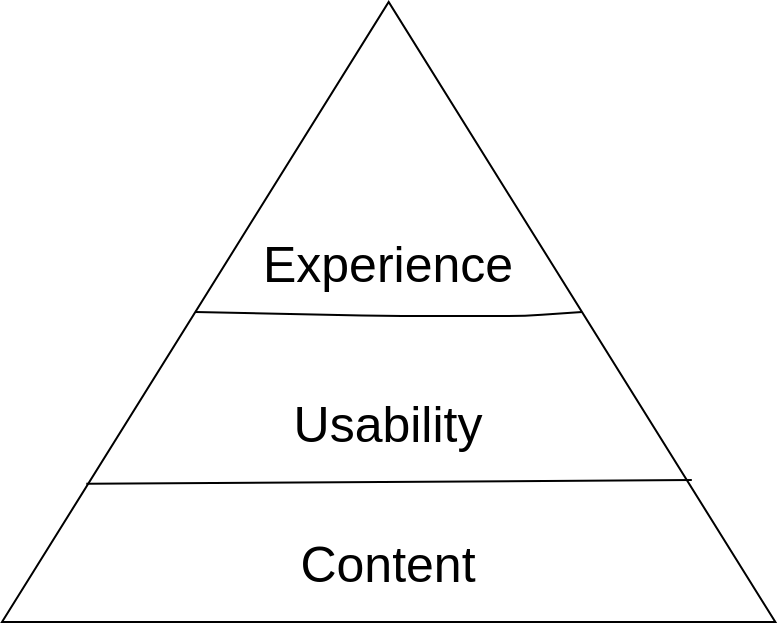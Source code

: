 <mxfile version="12.9.3" type="google"><diagram id="NOzs7TVsI_EEyu80v4m5" name="Page-1"><mxGraphModel dx="868" dy="460" grid="1" gridSize="10" guides="1" tooltips="1" connect="1" arrows="1" fold="1" page="1" pageScale="1" pageWidth="1169" pageHeight="827" math="0" shadow="0"><root><mxCell id="0"/><mxCell id="1" parent="0"/><mxCell id="jP4jaZiMt7Q3f3EGUPY0-1" value="" style="triangle;whiteSpace=wrap;html=1;direction=north;" vertex="1" parent="1"><mxGeometry x="210" y="120" width="386.67" height="310" as="geometry"/></mxCell><mxCell id="jP4jaZiMt7Q3f3EGUPY0-2" value="" style="endArrow=none;html=1;entryX=0.5;entryY=1;entryDx=0;entryDy=0;exitX=0.5;exitY=0;exitDx=0;exitDy=0;" edge="1" parent="1" source="jP4jaZiMt7Q3f3EGUPY0-1" target="jP4jaZiMt7Q3f3EGUPY0-1"><mxGeometry width="50" height="50" relative="1" as="geometry"><mxPoint x="320" y="277" as="sourcePoint"/><mxPoint x="487.242" y="276.9" as="targetPoint"/><Array as="points"><mxPoint x="400" y="277"/><mxPoint x="470" y="277"/></Array></mxGeometry></mxCell><mxCell id="jP4jaZiMt7Q3f3EGUPY0-3" value="" style="endArrow=none;html=1;entryX=0.229;entryY=0.892;entryDx=0;entryDy=0;entryPerimeter=0;exitX=0.223;exitY=0.109;exitDx=0;exitDy=0;exitPerimeter=0;" edge="1" parent="1" source="jP4jaZiMt7Q3f3EGUPY0-1" target="jP4jaZiMt7Q3f3EGUPY0-1"><mxGeometry width="50" height="50" relative="1" as="geometry"><mxPoint x="268.34" y="360" as="sourcePoint"/><mxPoint x="538.34" y="360" as="targetPoint"/></mxGeometry></mxCell><mxCell id="jP4jaZiMt7Q3f3EGUPY0-4" value="Experience" style="text;html=1;strokeColor=none;fillColor=none;align=center;verticalAlign=middle;whiteSpace=wrap;rounded=0;fontSize=25;" vertex="1" parent="1"><mxGeometry x="383.34" y="240" width="40" height="20" as="geometry"/></mxCell><mxCell id="jP4jaZiMt7Q3f3EGUPY0-5" value="Usability" style="text;html=1;strokeColor=none;fillColor=none;align=center;verticalAlign=middle;whiteSpace=wrap;rounded=0;fontSize=25;" vertex="1" parent="1"><mxGeometry x="383.34" y="320" width="40" height="20" as="geometry"/></mxCell><mxCell id="jP4jaZiMt7Q3f3EGUPY0-6" value="Content" style="text;html=1;strokeColor=none;fillColor=none;align=center;verticalAlign=middle;whiteSpace=wrap;rounded=0;fontSize=25;" vertex="1" parent="1"><mxGeometry x="383.34" y="390" width="40" height="20" as="geometry"/></mxCell></root></mxGraphModel></diagram></mxfile>